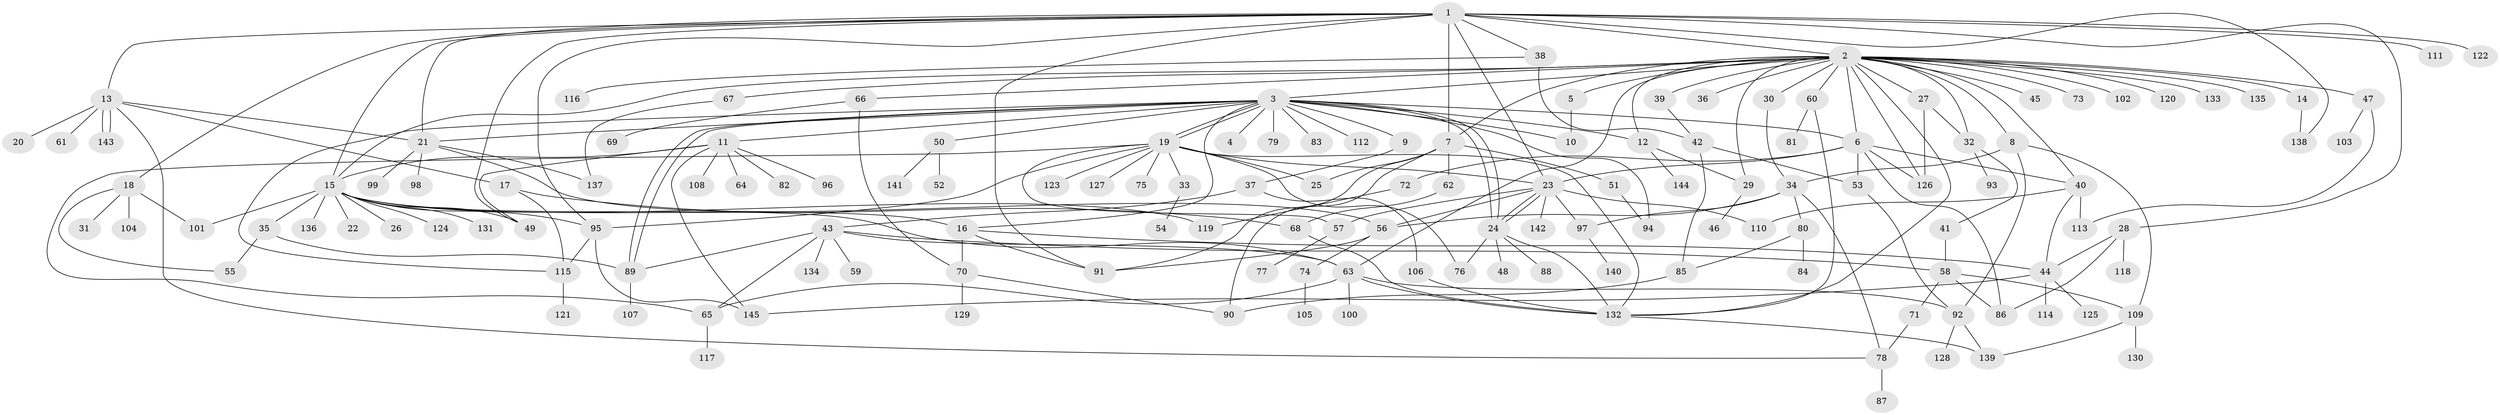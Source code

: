 // coarse degree distribution, {2: 0.21052631578947367, 14: 0.017543859649122806, 6: 0.07017543859649122, 3: 0.14035087719298245, 7: 0.05263157894736842, 4: 0.10526315789473684, 10: 0.03508771929824561, 1: 0.2631578947368421, 5: 0.017543859649122806, 12: 0.03508771929824561, 23: 0.017543859649122806, 9: 0.03508771929824561}
// Generated by graph-tools (version 1.1) at 2025/36/03/04/25 23:36:47]
// undirected, 145 vertices, 223 edges
graph export_dot {
  node [color=gray90,style=filled];
  1;
  2;
  3;
  4;
  5;
  6;
  7;
  8;
  9;
  10;
  11;
  12;
  13;
  14;
  15;
  16;
  17;
  18;
  19;
  20;
  21;
  22;
  23;
  24;
  25;
  26;
  27;
  28;
  29;
  30;
  31;
  32;
  33;
  34;
  35;
  36;
  37;
  38;
  39;
  40;
  41;
  42;
  43;
  44;
  45;
  46;
  47;
  48;
  49;
  50;
  51;
  52;
  53;
  54;
  55;
  56;
  57;
  58;
  59;
  60;
  61;
  62;
  63;
  64;
  65;
  66;
  67;
  68;
  69;
  70;
  71;
  72;
  73;
  74;
  75;
  76;
  77;
  78;
  79;
  80;
  81;
  82;
  83;
  84;
  85;
  86;
  87;
  88;
  89;
  90;
  91;
  92;
  93;
  94;
  95;
  96;
  97;
  98;
  99;
  100;
  101;
  102;
  103;
  104;
  105;
  106;
  107;
  108;
  109;
  110;
  111;
  112;
  113;
  114;
  115;
  116;
  117;
  118;
  119;
  120;
  121;
  122;
  123;
  124;
  125;
  126;
  127;
  128;
  129;
  130;
  131;
  132;
  133;
  134;
  135;
  136;
  137;
  138;
  139;
  140;
  141;
  142;
  143;
  144;
  145;
  1 -- 2;
  1 -- 7;
  1 -- 13;
  1 -- 15;
  1 -- 18;
  1 -- 21;
  1 -- 23;
  1 -- 28;
  1 -- 38;
  1 -- 49;
  1 -- 91;
  1 -- 95;
  1 -- 111;
  1 -- 122;
  1 -- 138;
  2 -- 3;
  2 -- 5;
  2 -- 6;
  2 -- 7;
  2 -- 8;
  2 -- 12;
  2 -- 14;
  2 -- 15;
  2 -- 27;
  2 -- 29;
  2 -- 30;
  2 -- 32;
  2 -- 36;
  2 -- 39;
  2 -- 40;
  2 -- 45;
  2 -- 47;
  2 -- 60;
  2 -- 63;
  2 -- 66;
  2 -- 67;
  2 -- 73;
  2 -- 102;
  2 -- 120;
  2 -- 126;
  2 -- 132;
  2 -- 133;
  2 -- 135;
  3 -- 4;
  3 -- 6;
  3 -- 9;
  3 -- 10;
  3 -- 11;
  3 -- 12;
  3 -- 16;
  3 -- 19;
  3 -- 19;
  3 -- 21;
  3 -- 24;
  3 -- 24;
  3 -- 50;
  3 -- 79;
  3 -- 83;
  3 -- 89;
  3 -- 89;
  3 -- 94;
  3 -- 112;
  3 -- 115;
  5 -- 10;
  6 -- 23;
  6 -- 40;
  6 -- 53;
  6 -- 72;
  6 -- 86;
  6 -- 126;
  7 -- 25;
  7 -- 51;
  7 -- 62;
  7 -- 90;
  7 -- 91;
  8 -- 34;
  8 -- 92;
  8 -- 109;
  9 -- 37;
  11 -- 15;
  11 -- 49;
  11 -- 64;
  11 -- 82;
  11 -- 96;
  11 -- 108;
  11 -- 145;
  12 -- 29;
  12 -- 144;
  13 -- 17;
  13 -- 20;
  13 -- 21;
  13 -- 61;
  13 -- 78;
  13 -- 143;
  13 -- 143;
  14 -- 138;
  15 -- 16;
  15 -- 22;
  15 -- 26;
  15 -- 35;
  15 -- 49;
  15 -- 63;
  15 -- 95;
  15 -- 101;
  15 -- 119;
  15 -- 124;
  15 -- 131;
  15 -- 136;
  16 -- 44;
  16 -- 70;
  16 -- 91;
  17 -- 68;
  17 -- 115;
  18 -- 31;
  18 -- 55;
  18 -- 101;
  18 -- 104;
  19 -- 23;
  19 -- 25;
  19 -- 33;
  19 -- 57;
  19 -- 65;
  19 -- 75;
  19 -- 76;
  19 -- 95;
  19 -- 123;
  19 -- 127;
  19 -- 132;
  21 -- 56;
  21 -- 98;
  21 -- 99;
  21 -- 137;
  23 -- 24;
  23 -- 24;
  23 -- 56;
  23 -- 57;
  23 -- 97;
  23 -- 110;
  23 -- 142;
  24 -- 48;
  24 -- 76;
  24 -- 88;
  24 -- 132;
  27 -- 32;
  27 -- 126;
  28 -- 44;
  28 -- 86;
  28 -- 118;
  29 -- 46;
  30 -- 34;
  32 -- 41;
  32 -- 93;
  33 -- 54;
  34 -- 56;
  34 -- 78;
  34 -- 80;
  34 -- 97;
  35 -- 55;
  35 -- 89;
  37 -- 43;
  37 -- 106;
  38 -- 42;
  38 -- 116;
  39 -- 42;
  40 -- 44;
  40 -- 110;
  40 -- 113;
  41 -- 58;
  42 -- 53;
  42 -- 85;
  43 -- 58;
  43 -- 59;
  43 -- 63;
  43 -- 65;
  43 -- 89;
  43 -- 134;
  44 -- 114;
  44 -- 125;
  44 -- 145;
  47 -- 103;
  47 -- 113;
  50 -- 52;
  50 -- 141;
  51 -- 94;
  53 -- 92;
  56 -- 74;
  56 -- 91;
  57 -- 77;
  58 -- 71;
  58 -- 86;
  58 -- 109;
  60 -- 81;
  60 -- 132;
  62 -- 68;
  63 -- 65;
  63 -- 92;
  63 -- 100;
  63 -- 132;
  65 -- 117;
  66 -- 69;
  66 -- 70;
  67 -- 137;
  68 -- 132;
  70 -- 90;
  70 -- 129;
  71 -- 78;
  72 -- 119;
  74 -- 105;
  78 -- 87;
  80 -- 84;
  80 -- 85;
  85 -- 90;
  89 -- 107;
  92 -- 128;
  92 -- 139;
  95 -- 115;
  95 -- 145;
  97 -- 140;
  106 -- 132;
  109 -- 130;
  109 -- 139;
  115 -- 121;
  132 -- 139;
}
